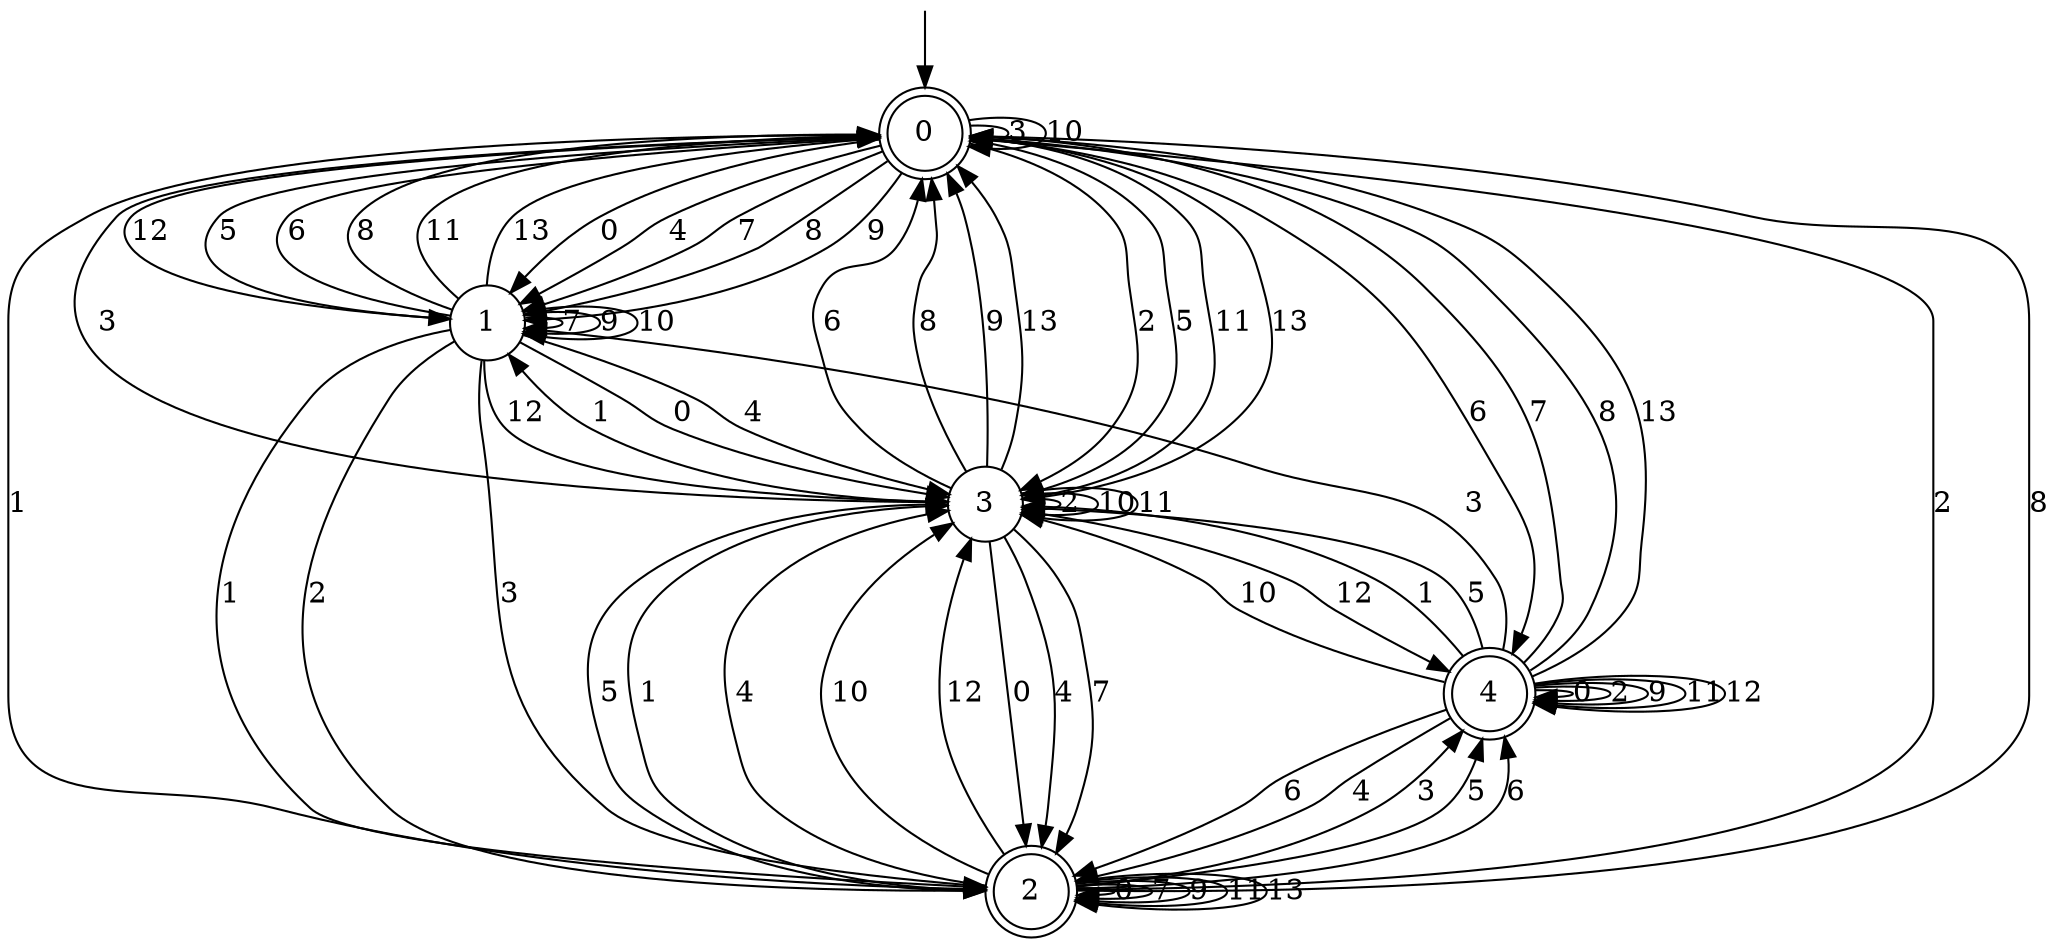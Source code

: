 digraph g {

	s0 [shape="doublecircle" label="0"];
	s1 [shape="circle" label="1"];
	s2 [shape="doublecircle" label="2"];
	s3 [shape="circle" label="3"];
	s4 [shape="doublecircle" label="4"];
	s0 -> s1 [label="0"];
	s0 -> s2 [label="1"];
	s0 -> s3 [label="2"];
	s0 -> s0 [label="3"];
	s0 -> s1 [label="4"];
	s0 -> s3 [label="5"];
	s0 -> s4 [label="6"];
	s0 -> s1 [label="7"];
	s0 -> s1 [label="8"];
	s0 -> s1 [label="9"];
	s0 -> s0 [label="10"];
	s0 -> s3 [label="11"];
	s0 -> s1 [label="12"];
	s0 -> s3 [label="13"];
	s1 -> s3 [label="0"];
	s1 -> s2 [label="1"];
	s1 -> s2 [label="2"];
	s1 -> s2 [label="3"];
	s1 -> s3 [label="4"];
	s1 -> s0 [label="5"];
	s1 -> s0 [label="6"];
	s1 -> s1 [label="7"];
	s1 -> s0 [label="8"];
	s1 -> s1 [label="9"];
	s1 -> s1 [label="10"];
	s1 -> s0 [label="11"];
	s1 -> s3 [label="12"];
	s1 -> s0 [label="13"];
	s2 -> s2 [label="0"];
	s2 -> s3 [label="1"];
	s2 -> s0 [label="2"];
	s2 -> s4 [label="3"];
	s2 -> s3 [label="4"];
	s2 -> s4 [label="5"];
	s2 -> s4 [label="6"];
	s2 -> s2 [label="7"];
	s2 -> s0 [label="8"];
	s2 -> s2 [label="9"];
	s2 -> s3 [label="10"];
	s2 -> s2 [label="11"];
	s2 -> s3 [label="12"];
	s2 -> s2 [label="13"];
	s3 -> s2 [label="0"];
	s3 -> s1 [label="1"];
	s3 -> s3 [label="2"];
	s3 -> s0 [label="3"];
	s3 -> s2 [label="4"];
	s3 -> s2 [label="5"];
	s3 -> s0 [label="6"];
	s3 -> s2 [label="7"];
	s3 -> s0 [label="8"];
	s3 -> s0 [label="9"];
	s3 -> s3 [label="10"];
	s3 -> s3 [label="11"];
	s3 -> s4 [label="12"];
	s3 -> s0 [label="13"];
	s4 -> s4 [label="0"];
	s4 -> s3 [label="1"];
	s4 -> s4 [label="2"];
	s4 -> s1 [label="3"];
	s4 -> s2 [label="4"];
	s4 -> s3 [label="5"];
	s4 -> s2 [label="6"];
	s4 -> s0 [label="7"];
	s4 -> s0 [label="8"];
	s4 -> s4 [label="9"];
	s4 -> s3 [label="10"];
	s4 -> s4 [label="11"];
	s4 -> s4 [label="12"];
	s4 -> s0 [label="13"];

__start0 [label="" shape="none" width="0" height="0"];
__start0 -> s0;

}
